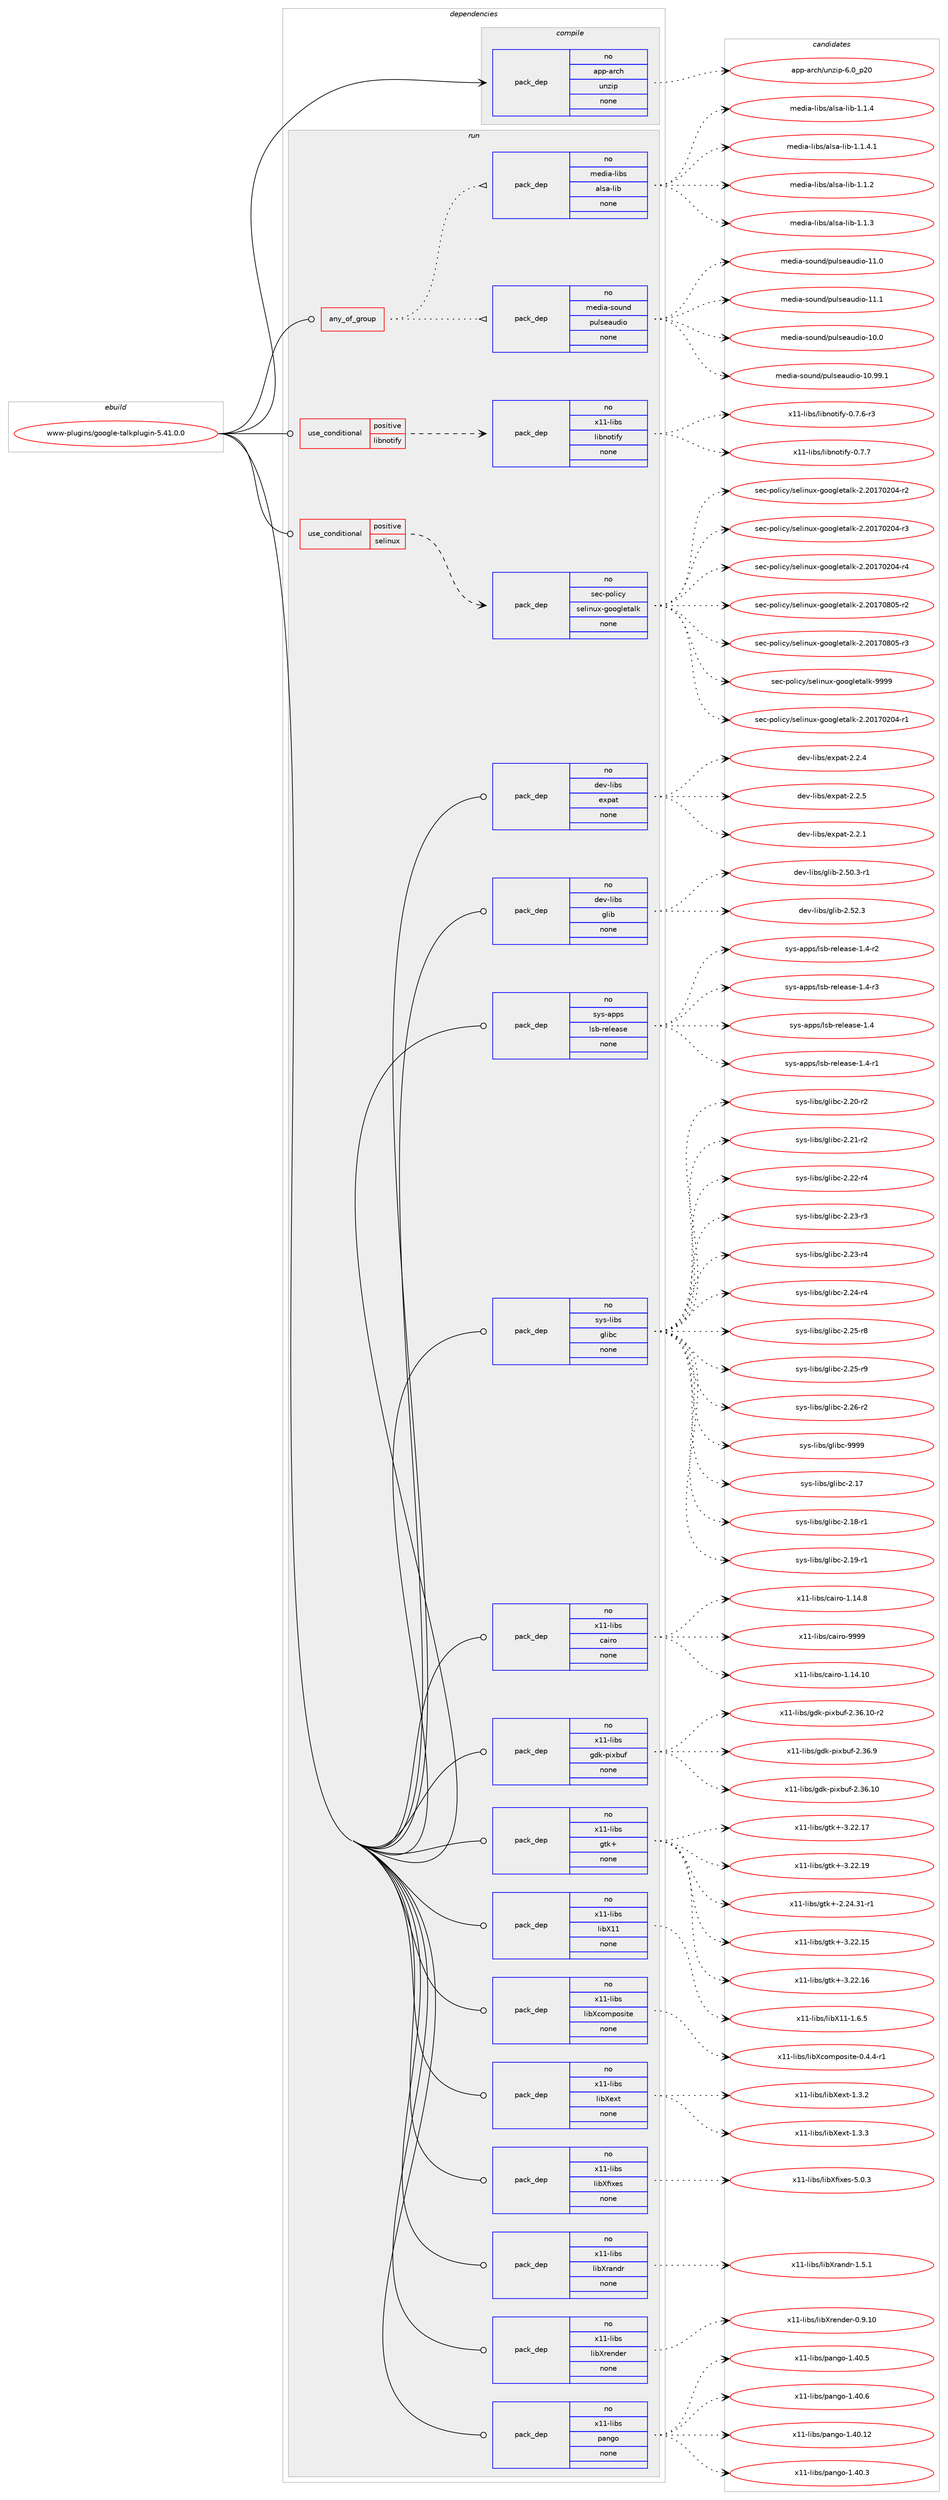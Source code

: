 digraph prolog {

# *************
# Graph options
# *************

newrank=true;
concentrate=true;
compound=true;
graph [rankdir=LR,fontname=Helvetica,fontsize=10,ranksep=1.5];#, ranksep=2.5, nodesep=0.2];
edge  [arrowhead=vee];
node  [fontname=Helvetica,fontsize=10];

# **********
# The ebuild
# **********

subgraph cluster_leftcol {
color=gray;
rank=same;
label=<<i>ebuild</i>>;
id [label="www-plugins/google-talkplugin-5.41.0.0", color=red, width=4, href="../www-plugins/google-talkplugin-5.41.0.0.svg"];
}

# ****************
# The dependencies
# ****************

subgraph cluster_midcol {
color=gray;
label=<<i>dependencies</i>>;
subgraph cluster_compile {
fillcolor="#eeeeee";
style=filled;
label=<<i>compile</i>>;
subgraph pack376519 {
dependency506248 [label=<<TABLE BORDER="0" CELLBORDER="1" CELLSPACING="0" CELLPADDING="4" WIDTH="220"><TR><TD ROWSPAN="6" CELLPADDING="30">pack_dep</TD></TR><TR><TD WIDTH="110">no</TD></TR><TR><TD>app-arch</TD></TR><TR><TD>unzip</TD></TR><TR><TD>none</TD></TR><TR><TD></TD></TR></TABLE>>, shape=none, color=blue];
}
id:e -> dependency506248:w [weight=20,style="solid",arrowhead="vee"];
}
subgraph cluster_compileandrun {
fillcolor="#eeeeee";
style=filled;
label=<<i>compile and run</i>>;
}
subgraph cluster_run {
fillcolor="#eeeeee";
style=filled;
label=<<i>run</i>>;
subgraph any8952 {
dependency506249 [label=<<TABLE BORDER="0" CELLBORDER="1" CELLSPACING="0" CELLPADDING="4"><TR><TD CELLPADDING="10">any_of_group</TD></TR></TABLE>>, shape=none, color=red];subgraph pack376520 {
dependency506250 [label=<<TABLE BORDER="0" CELLBORDER="1" CELLSPACING="0" CELLPADDING="4" WIDTH="220"><TR><TD ROWSPAN="6" CELLPADDING="30">pack_dep</TD></TR><TR><TD WIDTH="110">no</TD></TR><TR><TD>media-sound</TD></TR><TR><TD>pulseaudio</TD></TR><TR><TD>none</TD></TR><TR><TD></TD></TR></TABLE>>, shape=none, color=blue];
}
dependency506249:e -> dependency506250:w [weight=20,style="dotted",arrowhead="oinv"];
subgraph pack376521 {
dependency506251 [label=<<TABLE BORDER="0" CELLBORDER="1" CELLSPACING="0" CELLPADDING="4" WIDTH="220"><TR><TD ROWSPAN="6" CELLPADDING="30">pack_dep</TD></TR><TR><TD WIDTH="110">no</TD></TR><TR><TD>media-libs</TD></TR><TR><TD>alsa-lib</TD></TR><TR><TD>none</TD></TR><TR><TD></TD></TR></TABLE>>, shape=none, color=blue];
}
dependency506249:e -> dependency506251:w [weight=20,style="dotted",arrowhead="oinv"];
}
id:e -> dependency506249:w [weight=20,style="solid",arrowhead="odot"];
subgraph cond120442 {
dependency506252 [label=<<TABLE BORDER="0" CELLBORDER="1" CELLSPACING="0" CELLPADDING="4"><TR><TD ROWSPAN="3" CELLPADDING="10">use_conditional</TD></TR><TR><TD>positive</TD></TR><TR><TD>libnotify</TD></TR></TABLE>>, shape=none, color=red];
subgraph pack376522 {
dependency506253 [label=<<TABLE BORDER="0" CELLBORDER="1" CELLSPACING="0" CELLPADDING="4" WIDTH="220"><TR><TD ROWSPAN="6" CELLPADDING="30">pack_dep</TD></TR><TR><TD WIDTH="110">no</TD></TR><TR><TD>x11-libs</TD></TR><TR><TD>libnotify</TD></TR><TR><TD>none</TD></TR><TR><TD></TD></TR></TABLE>>, shape=none, color=blue];
}
dependency506252:e -> dependency506253:w [weight=20,style="dashed",arrowhead="vee"];
}
id:e -> dependency506252:w [weight=20,style="solid",arrowhead="odot"];
subgraph cond120443 {
dependency506254 [label=<<TABLE BORDER="0" CELLBORDER="1" CELLSPACING="0" CELLPADDING="4"><TR><TD ROWSPAN="3" CELLPADDING="10">use_conditional</TD></TR><TR><TD>positive</TD></TR><TR><TD>selinux</TD></TR></TABLE>>, shape=none, color=red];
subgraph pack376523 {
dependency506255 [label=<<TABLE BORDER="0" CELLBORDER="1" CELLSPACING="0" CELLPADDING="4" WIDTH="220"><TR><TD ROWSPAN="6" CELLPADDING="30">pack_dep</TD></TR><TR><TD WIDTH="110">no</TD></TR><TR><TD>sec-policy</TD></TR><TR><TD>selinux-googletalk</TD></TR><TR><TD>none</TD></TR><TR><TD></TD></TR></TABLE>>, shape=none, color=blue];
}
dependency506254:e -> dependency506255:w [weight=20,style="dashed",arrowhead="vee"];
}
id:e -> dependency506254:w [weight=20,style="solid",arrowhead="odot"];
subgraph pack376524 {
dependency506256 [label=<<TABLE BORDER="0" CELLBORDER="1" CELLSPACING="0" CELLPADDING="4" WIDTH="220"><TR><TD ROWSPAN="6" CELLPADDING="30">pack_dep</TD></TR><TR><TD WIDTH="110">no</TD></TR><TR><TD>dev-libs</TD></TR><TR><TD>expat</TD></TR><TR><TD>none</TD></TR><TR><TD></TD></TR></TABLE>>, shape=none, color=blue];
}
id:e -> dependency506256:w [weight=20,style="solid",arrowhead="odot"];
subgraph pack376525 {
dependency506257 [label=<<TABLE BORDER="0" CELLBORDER="1" CELLSPACING="0" CELLPADDING="4" WIDTH="220"><TR><TD ROWSPAN="6" CELLPADDING="30">pack_dep</TD></TR><TR><TD WIDTH="110">no</TD></TR><TR><TD>dev-libs</TD></TR><TR><TD>glib</TD></TR><TR><TD>none</TD></TR><TR><TD></TD></TR></TABLE>>, shape=none, color=blue];
}
id:e -> dependency506257:w [weight=20,style="solid",arrowhead="odot"];
subgraph pack376526 {
dependency506258 [label=<<TABLE BORDER="0" CELLBORDER="1" CELLSPACING="0" CELLPADDING="4" WIDTH="220"><TR><TD ROWSPAN="6" CELLPADDING="30">pack_dep</TD></TR><TR><TD WIDTH="110">no</TD></TR><TR><TD>sys-apps</TD></TR><TR><TD>lsb-release</TD></TR><TR><TD>none</TD></TR><TR><TD></TD></TR></TABLE>>, shape=none, color=blue];
}
id:e -> dependency506258:w [weight=20,style="solid",arrowhead="odot"];
subgraph pack376527 {
dependency506259 [label=<<TABLE BORDER="0" CELLBORDER="1" CELLSPACING="0" CELLPADDING="4" WIDTH="220"><TR><TD ROWSPAN="6" CELLPADDING="30">pack_dep</TD></TR><TR><TD WIDTH="110">no</TD></TR><TR><TD>sys-libs</TD></TR><TR><TD>glibc</TD></TR><TR><TD>none</TD></TR><TR><TD></TD></TR></TABLE>>, shape=none, color=blue];
}
id:e -> dependency506259:w [weight=20,style="solid",arrowhead="odot"];
subgraph pack376528 {
dependency506260 [label=<<TABLE BORDER="0" CELLBORDER="1" CELLSPACING="0" CELLPADDING="4" WIDTH="220"><TR><TD ROWSPAN="6" CELLPADDING="30">pack_dep</TD></TR><TR><TD WIDTH="110">no</TD></TR><TR><TD>x11-libs</TD></TR><TR><TD>cairo</TD></TR><TR><TD>none</TD></TR><TR><TD></TD></TR></TABLE>>, shape=none, color=blue];
}
id:e -> dependency506260:w [weight=20,style="solid",arrowhead="odot"];
subgraph pack376529 {
dependency506261 [label=<<TABLE BORDER="0" CELLBORDER="1" CELLSPACING="0" CELLPADDING="4" WIDTH="220"><TR><TD ROWSPAN="6" CELLPADDING="30">pack_dep</TD></TR><TR><TD WIDTH="110">no</TD></TR><TR><TD>x11-libs</TD></TR><TR><TD>gdk-pixbuf</TD></TR><TR><TD>none</TD></TR><TR><TD></TD></TR></TABLE>>, shape=none, color=blue];
}
id:e -> dependency506261:w [weight=20,style="solid",arrowhead="odot"];
subgraph pack376530 {
dependency506262 [label=<<TABLE BORDER="0" CELLBORDER="1" CELLSPACING="0" CELLPADDING="4" WIDTH="220"><TR><TD ROWSPAN="6" CELLPADDING="30">pack_dep</TD></TR><TR><TD WIDTH="110">no</TD></TR><TR><TD>x11-libs</TD></TR><TR><TD>gtk+</TD></TR><TR><TD>none</TD></TR><TR><TD></TD></TR></TABLE>>, shape=none, color=blue];
}
id:e -> dependency506262:w [weight=20,style="solid",arrowhead="odot"];
subgraph pack376531 {
dependency506263 [label=<<TABLE BORDER="0" CELLBORDER="1" CELLSPACING="0" CELLPADDING="4" WIDTH="220"><TR><TD ROWSPAN="6" CELLPADDING="30">pack_dep</TD></TR><TR><TD WIDTH="110">no</TD></TR><TR><TD>x11-libs</TD></TR><TR><TD>libX11</TD></TR><TR><TD>none</TD></TR><TR><TD></TD></TR></TABLE>>, shape=none, color=blue];
}
id:e -> dependency506263:w [weight=20,style="solid",arrowhead="odot"];
subgraph pack376532 {
dependency506264 [label=<<TABLE BORDER="0" CELLBORDER="1" CELLSPACING="0" CELLPADDING="4" WIDTH="220"><TR><TD ROWSPAN="6" CELLPADDING="30">pack_dep</TD></TR><TR><TD WIDTH="110">no</TD></TR><TR><TD>x11-libs</TD></TR><TR><TD>libXcomposite</TD></TR><TR><TD>none</TD></TR><TR><TD></TD></TR></TABLE>>, shape=none, color=blue];
}
id:e -> dependency506264:w [weight=20,style="solid",arrowhead="odot"];
subgraph pack376533 {
dependency506265 [label=<<TABLE BORDER="0" CELLBORDER="1" CELLSPACING="0" CELLPADDING="4" WIDTH="220"><TR><TD ROWSPAN="6" CELLPADDING="30">pack_dep</TD></TR><TR><TD WIDTH="110">no</TD></TR><TR><TD>x11-libs</TD></TR><TR><TD>libXext</TD></TR><TR><TD>none</TD></TR><TR><TD></TD></TR></TABLE>>, shape=none, color=blue];
}
id:e -> dependency506265:w [weight=20,style="solid",arrowhead="odot"];
subgraph pack376534 {
dependency506266 [label=<<TABLE BORDER="0" CELLBORDER="1" CELLSPACING="0" CELLPADDING="4" WIDTH="220"><TR><TD ROWSPAN="6" CELLPADDING="30">pack_dep</TD></TR><TR><TD WIDTH="110">no</TD></TR><TR><TD>x11-libs</TD></TR><TR><TD>libXfixes</TD></TR><TR><TD>none</TD></TR><TR><TD></TD></TR></TABLE>>, shape=none, color=blue];
}
id:e -> dependency506266:w [weight=20,style="solid",arrowhead="odot"];
subgraph pack376535 {
dependency506267 [label=<<TABLE BORDER="0" CELLBORDER="1" CELLSPACING="0" CELLPADDING="4" WIDTH="220"><TR><TD ROWSPAN="6" CELLPADDING="30">pack_dep</TD></TR><TR><TD WIDTH="110">no</TD></TR><TR><TD>x11-libs</TD></TR><TR><TD>libXrandr</TD></TR><TR><TD>none</TD></TR><TR><TD></TD></TR></TABLE>>, shape=none, color=blue];
}
id:e -> dependency506267:w [weight=20,style="solid",arrowhead="odot"];
subgraph pack376536 {
dependency506268 [label=<<TABLE BORDER="0" CELLBORDER="1" CELLSPACING="0" CELLPADDING="4" WIDTH="220"><TR><TD ROWSPAN="6" CELLPADDING="30">pack_dep</TD></TR><TR><TD WIDTH="110">no</TD></TR><TR><TD>x11-libs</TD></TR><TR><TD>libXrender</TD></TR><TR><TD>none</TD></TR><TR><TD></TD></TR></TABLE>>, shape=none, color=blue];
}
id:e -> dependency506268:w [weight=20,style="solid",arrowhead="odot"];
subgraph pack376537 {
dependency506269 [label=<<TABLE BORDER="0" CELLBORDER="1" CELLSPACING="0" CELLPADDING="4" WIDTH="220"><TR><TD ROWSPAN="6" CELLPADDING="30">pack_dep</TD></TR><TR><TD WIDTH="110">no</TD></TR><TR><TD>x11-libs</TD></TR><TR><TD>pango</TD></TR><TR><TD>none</TD></TR><TR><TD></TD></TR></TABLE>>, shape=none, color=blue];
}
id:e -> dependency506269:w [weight=20,style="solid",arrowhead="odot"];
}
}

# **************
# The candidates
# **************

subgraph cluster_choices {
rank=same;
color=gray;
label=<<i>candidates</i>>;

subgraph choice376519 {
color=black;
nodesep=1;
choice971121124597114991044711711012210511245544648951125048 [label="app-arch/unzip-6.0_p20", color=red, width=4,href="../app-arch/unzip-6.0_p20.svg"];
dependency506248:e -> choice971121124597114991044711711012210511245544648951125048:w [style=dotted,weight="100"];
}
subgraph choice376520 {
color=black;
nodesep=1;
choice109101100105974511511111711010047112117108115101971171001051114549484648 [label="media-sound/pulseaudio-10.0", color=red, width=4,href="../media-sound/pulseaudio-10.0.svg"];
choice109101100105974511511111711010047112117108115101971171001051114549484657574649 [label="media-sound/pulseaudio-10.99.1", color=red, width=4,href="../media-sound/pulseaudio-10.99.1.svg"];
choice109101100105974511511111711010047112117108115101971171001051114549494648 [label="media-sound/pulseaudio-11.0", color=red, width=4,href="../media-sound/pulseaudio-11.0.svg"];
choice109101100105974511511111711010047112117108115101971171001051114549494649 [label="media-sound/pulseaudio-11.1", color=red, width=4,href="../media-sound/pulseaudio-11.1.svg"];
dependency506250:e -> choice109101100105974511511111711010047112117108115101971171001051114549484648:w [style=dotted,weight="100"];
dependency506250:e -> choice109101100105974511511111711010047112117108115101971171001051114549484657574649:w [style=dotted,weight="100"];
dependency506250:e -> choice109101100105974511511111711010047112117108115101971171001051114549494648:w [style=dotted,weight="100"];
dependency506250:e -> choice109101100105974511511111711010047112117108115101971171001051114549494649:w [style=dotted,weight="100"];
}
subgraph choice376521 {
color=black;
nodesep=1;
choice1091011001059745108105981154797108115974510810598454946494650 [label="media-libs/alsa-lib-1.1.2", color=red, width=4,href="../media-libs/alsa-lib-1.1.2.svg"];
choice1091011001059745108105981154797108115974510810598454946494651 [label="media-libs/alsa-lib-1.1.3", color=red, width=4,href="../media-libs/alsa-lib-1.1.3.svg"];
choice1091011001059745108105981154797108115974510810598454946494652 [label="media-libs/alsa-lib-1.1.4", color=red, width=4,href="../media-libs/alsa-lib-1.1.4.svg"];
choice10910110010597451081059811547971081159745108105984549464946524649 [label="media-libs/alsa-lib-1.1.4.1", color=red, width=4,href="../media-libs/alsa-lib-1.1.4.1.svg"];
dependency506251:e -> choice1091011001059745108105981154797108115974510810598454946494650:w [style=dotted,weight="100"];
dependency506251:e -> choice1091011001059745108105981154797108115974510810598454946494651:w [style=dotted,weight="100"];
dependency506251:e -> choice1091011001059745108105981154797108115974510810598454946494652:w [style=dotted,weight="100"];
dependency506251:e -> choice10910110010597451081059811547971081159745108105984549464946524649:w [style=dotted,weight="100"];
}
subgraph choice376522 {
color=black;
nodesep=1;
choice1204949451081059811547108105981101111161051021214548465546544511451 [label="x11-libs/libnotify-0.7.6-r3", color=red, width=4,href="../x11-libs/libnotify-0.7.6-r3.svg"];
choice120494945108105981154710810598110111116105102121454846554655 [label="x11-libs/libnotify-0.7.7", color=red, width=4,href="../x11-libs/libnotify-0.7.7.svg"];
dependency506253:e -> choice1204949451081059811547108105981101111161051021214548465546544511451:w [style=dotted,weight="100"];
dependency506253:e -> choice120494945108105981154710810598110111116105102121454846554655:w [style=dotted,weight="100"];
}
subgraph choice376523 {
color=black;
nodesep=1;
choice11510199451121111081059912147115101108105110117120451031111111031081011169710810745504650484955485048524511449 [label="sec-policy/selinux-googletalk-2.20170204-r1", color=red, width=4,href="../sec-policy/selinux-googletalk-2.20170204-r1.svg"];
choice11510199451121111081059912147115101108105110117120451031111111031081011169710810745504650484955485048524511450 [label="sec-policy/selinux-googletalk-2.20170204-r2", color=red, width=4,href="../sec-policy/selinux-googletalk-2.20170204-r2.svg"];
choice11510199451121111081059912147115101108105110117120451031111111031081011169710810745504650484955485048524511451 [label="sec-policy/selinux-googletalk-2.20170204-r3", color=red, width=4,href="../sec-policy/selinux-googletalk-2.20170204-r3.svg"];
choice11510199451121111081059912147115101108105110117120451031111111031081011169710810745504650484955485048524511452 [label="sec-policy/selinux-googletalk-2.20170204-r4", color=red, width=4,href="../sec-policy/selinux-googletalk-2.20170204-r4.svg"];
choice11510199451121111081059912147115101108105110117120451031111111031081011169710810745504650484955485648534511450 [label="sec-policy/selinux-googletalk-2.20170805-r2", color=red, width=4,href="../sec-policy/selinux-googletalk-2.20170805-r2.svg"];
choice11510199451121111081059912147115101108105110117120451031111111031081011169710810745504650484955485648534511451 [label="sec-policy/selinux-googletalk-2.20170805-r3", color=red, width=4,href="../sec-policy/selinux-googletalk-2.20170805-r3.svg"];
choice1151019945112111108105991214711510110810511011712045103111111103108101116971081074557575757 [label="sec-policy/selinux-googletalk-9999", color=red, width=4,href="../sec-policy/selinux-googletalk-9999.svg"];
dependency506255:e -> choice11510199451121111081059912147115101108105110117120451031111111031081011169710810745504650484955485048524511449:w [style=dotted,weight="100"];
dependency506255:e -> choice11510199451121111081059912147115101108105110117120451031111111031081011169710810745504650484955485048524511450:w [style=dotted,weight="100"];
dependency506255:e -> choice11510199451121111081059912147115101108105110117120451031111111031081011169710810745504650484955485048524511451:w [style=dotted,weight="100"];
dependency506255:e -> choice11510199451121111081059912147115101108105110117120451031111111031081011169710810745504650484955485048524511452:w [style=dotted,weight="100"];
dependency506255:e -> choice11510199451121111081059912147115101108105110117120451031111111031081011169710810745504650484955485648534511450:w [style=dotted,weight="100"];
dependency506255:e -> choice11510199451121111081059912147115101108105110117120451031111111031081011169710810745504650484955485648534511451:w [style=dotted,weight="100"];
dependency506255:e -> choice1151019945112111108105991214711510110810511011712045103111111103108101116971081074557575757:w [style=dotted,weight="100"];
}
subgraph choice376524 {
color=black;
nodesep=1;
choice10010111845108105981154710112011297116455046504649 [label="dev-libs/expat-2.2.1", color=red, width=4,href="../dev-libs/expat-2.2.1.svg"];
choice10010111845108105981154710112011297116455046504652 [label="dev-libs/expat-2.2.4", color=red, width=4,href="../dev-libs/expat-2.2.4.svg"];
choice10010111845108105981154710112011297116455046504653 [label="dev-libs/expat-2.2.5", color=red, width=4,href="../dev-libs/expat-2.2.5.svg"];
dependency506256:e -> choice10010111845108105981154710112011297116455046504649:w [style=dotted,weight="100"];
dependency506256:e -> choice10010111845108105981154710112011297116455046504652:w [style=dotted,weight="100"];
dependency506256:e -> choice10010111845108105981154710112011297116455046504653:w [style=dotted,weight="100"];
}
subgraph choice376525 {
color=black;
nodesep=1;
choice10010111845108105981154710310810598455046534846514511449 [label="dev-libs/glib-2.50.3-r1", color=red, width=4,href="../dev-libs/glib-2.50.3-r1.svg"];
choice1001011184510810598115471031081059845504653504651 [label="dev-libs/glib-2.52.3", color=red, width=4,href="../dev-libs/glib-2.52.3.svg"];
dependency506257:e -> choice10010111845108105981154710310810598455046534846514511449:w [style=dotted,weight="100"];
dependency506257:e -> choice1001011184510810598115471031081059845504653504651:w [style=dotted,weight="100"];
}
subgraph choice376526 {
color=black;
nodesep=1;
choice11512111545971121121154710811598451141011081019711510145494652 [label="sys-apps/lsb-release-1.4", color=red, width=4,href="../sys-apps/lsb-release-1.4.svg"];
choice115121115459711211211547108115984511410110810197115101454946524511449 [label="sys-apps/lsb-release-1.4-r1", color=red, width=4,href="../sys-apps/lsb-release-1.4-r1.svg"];
choice115121115459711211211547108115984511410110810197115101454946524511450 [label="sys-apps/lsb-release-1.4-r2", color=red, width=4,href="../sys-apps/lsb-release-1.4-r2.svg"];
choice115121115459711211211547108115984511410110810197115101454946524511451 [label="sys-apps/lsb-release-1.4-r3", color=red, width=4,href="../sys-apps/lsb-release-1.4-r3.svg"];
dependency506258:e -> choice11512111545971121121154710811598451141011081019711510145494652:w [style=dotted,weight="100"];
dependency506258:e -> choice115121115459711211211547108115984511410110810197115101454946524511449:w [style=dotted,weight="100"];
dependency506258:e -> choice115121115459711211211547108115984511410110810197115101454946524511450:w [style=dotted,weight="100"];
dependency506258:e -> choice115121115459711211211547108115984511410110810197115101454946524511451:w [style=dotted,weight="100"];
}
subgraph choice376527 {
color=black;
nodesep=1;
choice11512111545108105981154710310810598994550464955 [label="sys-libs/glibc-2.17", color=red, width=4,href="../sys-libs/glibc-2.17.svg"];
choice115121115451081059811547103108105989945504649564511449 [label="sys-libs/glibc-2.18-r1", color=red, width=4,href="../sys-libs/glibc-2.18-r1.svg"];
choice115121115451081059811547103108105989945504649574511449 [label="sys-libs/glibc-2.19-r1", color=red, width=4,href="../sys-libs/glibc-2.19-r1.svg"];
choice115121115451081059811547103108105989945504650484511450 [label="sys-libs/glibc-2.20-r2", color=red, width=4,href="../sys-libs/glibc-2.20-r2.svg"];
choice115121115451081059811547103108105989945504650494511450 [label="sys-libs/glibc-2.21-r2", color=red, width=4,href="../sys-libs/glibc-2.21-r2.svg"];
choice115121115451081059811547103108105989945504650504511452 [label="sys-libs/glibc-2.22-r4", color=red, width=4,href="../sys-libs/glibc-2.22-r4.svg"];
choice115121115451081059811547103108105989945504650514511451 [label="sys-libs/glibc-2.23-r3", color=red, width=4,href="../sys-libs/glibc-2.23-r3.svg"];
choice115121115451081059811547103108105989945504650514511452 [label="sys-libs/glibc-2.23-r4", color=red, width=4,href="../sys-libs/glibc-2.23-r4.svg"];
choice115121115451081059811547103108105989945504650524511452 [label="sys-libs/glibc-2.24-r4", color=red, width=4,href="../sys-libs/glibc-2.24-r4.svg"];
choice115121115451081059811547103108105989945504650534511456 [label="sys-libs/glibc-2.25-r8", color=red, width=4,href="../sys-libs/glibc-2.25-r8.svg"];
choice115121115451081059811547103108105989945504650534511457 [label="sys-libs/glibc-2.25-r9", color=red, width=4,href="../sys-libs/glibc-2.25-r9.svg"];
choice115121115451081059811547103108105989945504650544511450 [label="sys-libs/glibc-2.26-r2", color=red, width=4,href="../sys-libs/glibc-2.26-r2.svg"];
choice11512111545108105981154710310810598994557575757 [label="sys-libs/glibc-9999", color=red, width=4,href="../sys-libs/glibc-9999.svg"];
dependency506259:e -> choice11512111545108105981154710310810598994550464955:w [style=dotted,weight="100"];
dependency506259:e -> choice115121115451081059811547103108105989945504649564511449:w [style=dotted,weight="100"];
dependency506259:e -> choice115121115451081059811547103108105989945504649574511449:w [style=dotted,weight="100"];
dependency506259:e -> choice115121115451081059811547103108105989945504650484511450:w [style=dotted,weight="100"];
dependency506259:e -> choice115121115451081059811547103108105989945504650494511450:w [style=dotted,weight="100"];
dependency506259:e -> choice115121115451081059811547103108105989945504650504511452:w [style=dotted,weight="100"];
dependency506259:e -> choice115121115451081059811547103108105989945504650514511451:w [style=dotted,weight="100"];
dependency506259:e -> choice115121115451081059811547103108105989945504650514511452:w [style=dotted,weight="100"];
dependency506259:e -> choice115121115451081059811547103108105989945504650524511452:w [style=dotted,weight="100"];
dependency506259:e -> choice115121115451081059811547103108105989945504650534511456:w [style=dotted,weight="100"];
dependency506259:e -> choice115121115451081059811547103108105989945504650534511457:w [style=dotted,weight="100"];
dependency506259:e -> choice115121115451081059811547103108105989945504650544511450:w [style=dotted,weight="100"];
dependency506259:e -> choice11512111545108105981154710310810598994557575757:w [style=dotted,weight="100"];
}
subgraph choice376528 {
color=black;
nodesep=1;
choice120494945108105981154799971051141114549464952464948 [label="x11-libs/cairo-1.14.10", color=red, width=4,href="../x11-libs/cairo-1.14.10.svg"];
choice1204949451081059811547999710511411145494649524656 [label="x11-libs/cairo-1.14.8", color=red, width=4,href="../x11-libs/cairo-1.14.8.svg"];
choice120494945108105981154799971051141114557575757 [label="x11-libs/cairo-9999", color=red, width=4,href="../x11-libs/cairo-9999.svg"];
dependency506260:e -> choice120494945108105981154799971051141114549464952464948:w [style=dotted,weight="100"];
dependency506260:e -> choice1204949451081059811547999710511411145494649524656:w [style=dotted,weight="100"];
dependency506260:e -> choice120494945108105981154799971051141114557575757:w [style=dotted,weight="100"];
}
subgraph choice376529 {
color=black;
nodesep=1;
choice120494945108105981154710310010745112105120981171024550465154464948 [label="x11-libs/gdk-pixbuf-2.36.10", color=red, width=4,href="../x11-libs/gdk-pixbuf-2.36.10.svg"];
choice1204949451081059811547103100107451121051209811710245504651544649484511450 [label="x11-libs/gdk-pixbuf-2.36.10-r2", color=red, width=4,href="../x11-libs/gdk-pixbuf-2.36.10-r2.svg"];
choice1204949451081059811547103100107451121051209811710245504651544657 [label="x11-libs/gdk-pixbuf-2.36.9", color=red, width=4,href="../x11-libs/gdk-pixbuf-2.36.9.svg"];
dependency506261:e -> choice120494945108105981154710310010745112105120981171024550465154464948:w [style=dotted,weight="100"];
dependency506261:e -> choice1204949451081059811547103100107451121051209811710245504651544649484511450:w [style=dotted,weight="100"];
dependency506261:e -> choice1204949451081059811547103100107451121051209811710245504651544657:w [style=dotted,weight="100"];
}
subgraph choice376530 {
color=black;
nodesep=1;
choice12049494510810598115471031161074345504650524651494511449 [label="x11-libs/gtk+-2.24.31-r1", color=red, width=4,href="../x11-libs/gtk+-2.24.31-r1.svg"];
choice1204949451081059811547103116107434551465050464953 [label="x11-libs/gtk+-3.22.15", color=red, width=4,href="../x11-libs/gtk+-3.22.15.svg"];
choice1204949451081059811547103116107434551465050464954 [label="x11-libs/gtk+-3.22.16", color=red, width=4,href="../x11-libs/gtk+-3.22.16.svg"];
choice1204949451081059811547103116107434551465050464955 [label="x11-libs/gtk+-3.22.17", color=red, width=4,href="../x11-libs/gtk+-3.22.17.svg"];
choice1204949451081059811547103116107434551465050464957 [label="x11-libs/gtk+-3.22.19", color=red, width=4,href="../x11-libs/gtk+-3.22.19.svg"];
dependency506262:e -> choice12049494510810598115471031161074345504650524651494511449:w [style=dotted,weight="100"];
dependency506262:e -> choice1204949451081059811547103116107434551465050464953:w [style=dotted,weight="100"];
dependency506262:e -> choice1204949451081059811547103116107434551465050464954:w [style=dotted,weight="100"];
dependency506262:e -> choice1204949451081059811547103116107434551465050464955:w [style=dotted,weight="100"];
dependency506262:e -> choice1204949451081059811547103116107434551465050464957:w [style=dotted,weight="100"];
}
subgraph choice376531 {
color=black;
nodesep=1;
choice120494945108105981154710810598884949454946544653 [label="x11-libs/libX11-1.6.5", color=red, width=4,href="../x11-libs/libX11-1.6.5.svg"];
dependency506263:e -> choice120494945108105981154710810598884949454946544653:w [style=dotted,weight="100"];
}
subgraph choice376532 {
color=black;
nodesep=1;
choice12049494510810598115471081059888991111091121111151051161014548465246524511449 [label="x11-libs/libXcomposite-0.4.4-r1", color=red, width=4,href="../x11-libs/libXcomposite-0.4.4-r1.svg"];
dependency506264:e -> choice12049494510810598115471081059888991111091121111151051161014548465246524511449:w [style=dotted,weight="100"];
}
subgraph choice376533 {
color=black;
nodesep=1;
choice12049494510810598115471081059888101120116454946514650 [label="x11-libs/libXext-1.3.2", color=red, width=4,href="../x11-libs/libXext-1.3.2.svg"];
choice12049494510810598115471081059888101120116454946514651 [label="x11-libs/libXext-1.3.3", color=red, width=4,href="../x11-libs/libXext-1.3.3.svg"];
dependency506265:e -> choice12049494510810598115471081059888101120116454946514650:w [style=dotted,weight="100"];
dependency506265:e -> choice12049494510810598115471081059888101120116454946514651:w [style=dotted,weight="100"];
}
subgraph choice376534 {
color=black;
nodesep=1;
choice12049494510810598115471081059888102105120101115455346484651 [label="x11-libs/libXfixes-5.0.3", color=red, width=4,href="../x11-libs/libXfixes-5.0.3.svg"];
dependency506266:e -> choice12049494510810598115471081059888102105120101115455346484651:w [style=dotted,weight="100"];
}
subgraph choice376535 {
color=black;
nodesep=1;
choice1204949451081059811547108105988811497110100114454946534649 [label="x11-libs/libXrandr-1.5.1", color=red, width=4,href="../x11-libs/libXrandr-1.5.1.svg"];
dependency506267:e -> choice1204949451081059811547108105988811497110100114454946534649:w [style=dotted,weight="100"];
}
subgraph choice376536 {
color=black;
nodesep=1;
choice1204949451081059811547108105988811410111010010111445484657464948 [label="x11-libs/libXrender-0.9.10", color=red, width=4,href="../x11-libs/libXrender-0.9.10.svg"];
dependency506268:e -> choice1204949451081059811547108105988811410111010010111445484657464948:w [style=dotted,weight="100"];
}
subgraph choice376537 {
color=black;
nodesep=1;
choice1204949451081059811547112971101031114549465248464950 [label="x11-libs/pango-1.40.12", color=red, width=4,href="../x11-libs/pango-1.40.12.svg"];
choice12049494510810598115471129711010311145494652484651 [label="x11-libs/pango-1.40.3", color=red, width=4,href="../x11-libs/pango-1.40.3.svg"];
choice12049494510810598115471129711010311145494652484653 [label="x11-libs/pango-1.40.5", color=red, width=4,href="../x11-libs/pango-1.40.5.svg"];
choice12049494510810598115471129711010311145494652484654 [label="x11-libs/pango-1.40.6", color=red, width=4,href="../x11-libs/pango-1.40.6.svg"];
dependency506269:e -> choice1204949451081059811547112971101031114549465248464950:w [style=dotted,weight="100"];
dependency506269:e -> choice12049494510810598115471129711010311145494652484651:w [style=dotted,weight="100"];
dependency506269:e -> choice12049494510810598115471129711010311145494652484653:w [style=dotted,weight="100"];
dependency506269:e -> choice12049494510810598115471129711010311145494652484654:w [style=dotted,weight="100"];
}
}

}
